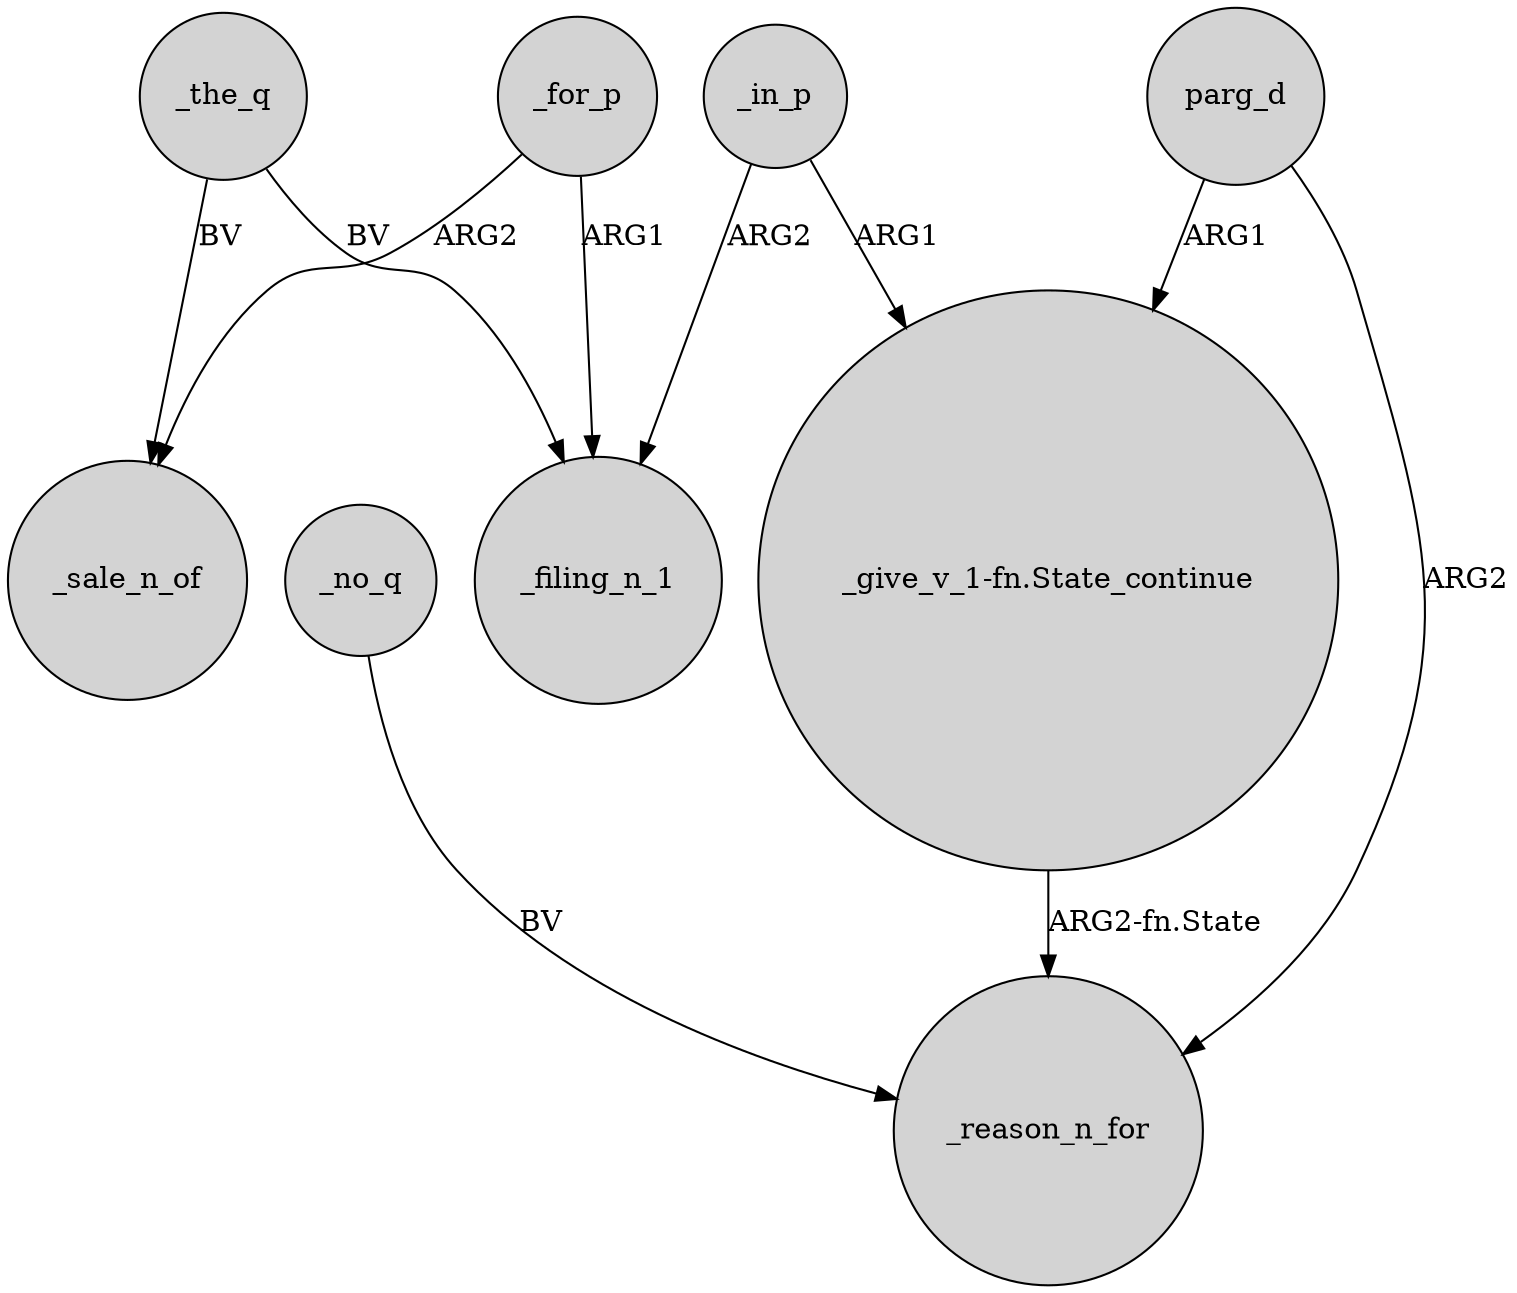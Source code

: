 digraph {
	node [shape=circle style=filled]
	_for_p -> _filing_n_1 [label=ARG1]
	_no_q -> _reason_n_for [label=BV]
	"_give_v_1-fn.State_continue" -> _reason_n_for [label="ARG2-fn.State"]
	_in_p -> _filing_n_1 [label=ARG2]
	_in_p -> "_give_v_1-fn.State_continue" [label=ARG1]
	_the_q -> _sale_n_of [label=BV]
	_the_q -> _filing_n_1 [label=BV]
	_for_p -> _sale_n_of [label=ARG2]
	parg_d -> "_give_v_1-fn.State_continue" [label=ARG1]
	parg_d -> _reason_n_for [label=ARG2]
}
